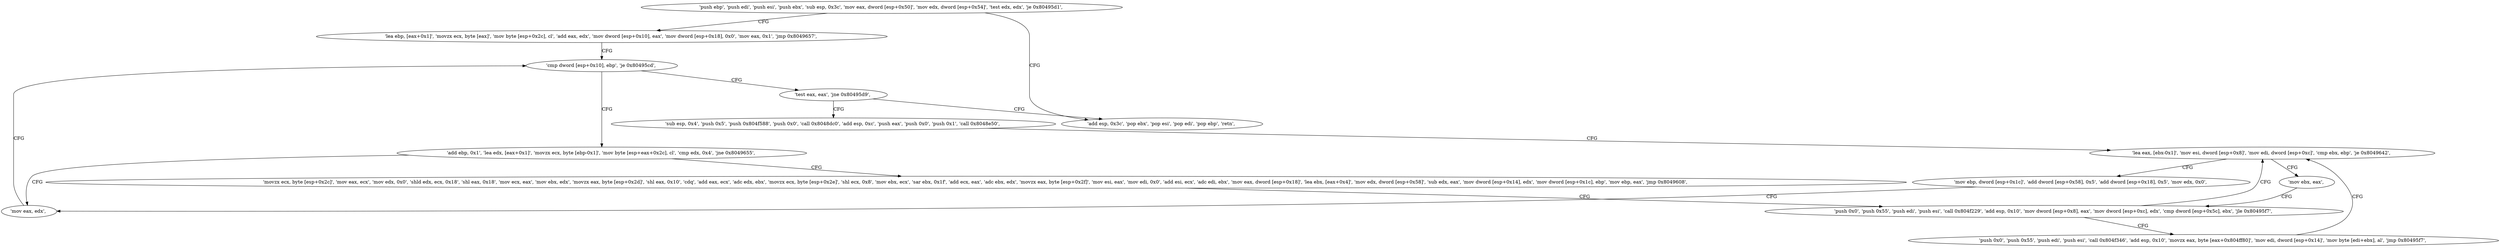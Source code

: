digraph "func" {
"134518168" [label = "'push ebp', 'push edi', 'push esi', 'push ebx', 'sub esp, 0x3c', 'mov eax, dword [esp+0x50]', 'mov edx, dword [esp+0x54]', 'test edx, edx', 'je 0x80495d1', " ]
"134518225" [label = "'add esp, 0x3c', 'pop ebx', 'pop esi', 'pop edi', 'pop ebp', 'retn', " ]
"134518187" [label = "'lea ebp, [eax+0x1]', 'movzx ecx, byte [eax]', 'mov byte [esp+0x2c], cl', 'add eax, edx', 'mov dword [esp+0x10], eax', 'mov dword [esp+0x18], 0x0', 'mov eax, 0x1', 'jmp 0x8049657', " ]
"134518359" [label = "'cmp dword [esp+0x10], ebp', 'je 0x80495cd', " ]
"134518221" [label = "'test eax, eax', 'jne 0x80495d9', " ]
"134518369" [label = "'add ebp, 0x1', 'lea edx, [eax+0x1]', 'movzx ecx, byte [ebp-0x1]', 'mov byte [esp+eax+0x2c], cl', 'cmp edx, 0x4', 'jne 0x8049655', " ]
"134518233" [label = "'sub esp, 0x4', 'push 0x5', 'push 0x804f588', 'push 0x0', 'call 0x8048dc0', 'add esp, 0xc', 'push eax', 'push 0x0', 'push 0x1', 'call 0x8048e50', " ]
"134518357" [label = "'mov eax, edx', " ]
"134518388" [label = "'movzx ecx, byte [esp+0x2c]', 'mov eax, ecx', 'mov edx, 0x0', 'shld edx, ecx, 0x18', 'shl eax, 0x18', 'mov ecx, eax', 'mov ebx, edx', 'movzx eax, byte [esp+0x2d]', 'shl eax, 0x10', 'cdq', 'add eax, ecx', 'adc edx, ebx', 'movzx ecx, byte [esp+0x2e]', 'shl ecx, 0x8', 'mov ebx, ecx', 'sar ebx, 0x1f', 'add ecx, eax', 'adc ebx, edx', 'movzx eax, byte [esp+0x2f]', 'mov esi, eax', 'mov edi, 0x0', 'add esi, ecx', 'adc edi, ebx', 'mov eax, dword [esp+0x18]', 'lea ebx, [eax+0x4]', 'mov edx, dword [esp+0x58]', 'sub edx, eax', 'mov dword [esp+0x14], edx', 'mov dword [esp+0x1c], ebp', 'mov ebp, eax', 'jmp 0x8049608', " ]
"134518263" [label = "'lea eax, [ebx-0x1]', 'mov esi, dword [esp+0x8]', 'mov edi, dword [esp+0xc]', 'cmp ebx, ebp', 'je 0x8049642', " ]
"134518280" [label = "'push 0x0', 'push 0x55', 'push edi', 'push esi', 'call 0x804f229', 'add esp, 0x10', 'mov dword [esp+0x8], eax', 'mov dword [esp+0xc], edx', 'cmp dword [esp+0x5c], ebx', 'jle 0x80495f7', " ]
"134518338" [label = "'mov ebp, dword [esp+0x1c]', 'add dword [esp+0x58], 0x5', 'add dword [esp+0x18], 0x5', 'mov edx, 0x0', " ]
"134518278" [label = "'mov ebx, eax', " ]
"134518308" [label = "'push 0x0', 'push 0x55', 'push edi', 'push esi', 'call 0x804f346', 'add esp, 0x10', 'movzx eax, byte [eax+0x804ff80]', 'mov edi, dword [esp+0x14]', 'mov byte [edi+ebx], al', 'jmp 0x80495f7', " ]
"134518168" -> "134518225" [ label = "CFG" ]
"134518168" -> "134518187" [ label = "CFG" ]
"134518187" -> "134518359" [ label = "CFG" ]
"134518359" -> "134518221" [ label = "CFG" ]
"134518359" -> "134518369" [ label = "CFG" ]
"134518221" -> "134518233" [ label = "CFG" ]
"134518221" -> "134518225" [ label = "CFG" ]
"134518369" -> "134518357" [ label = "CFG" ]
"134518369" -> "134518388" [ label = "CFG" ]
"134518233" -> "134518263" [ label = "CFG" ]
"134518357" -> "134518359" [ label = "CFG" ]
"134518388" -> "134518280" [ label = "CFG" ]
"134518263" -> "134518338" [ label = "CFG" ]
"134518263" -> "134518278" [ label = "CFG" ]
"134518280" -> "134518263" [ label = "CFG" ]
"134518280" -> "134518308" [ label = "CFG" ]
"134518338" -> "134518357" [ label = "CFG" ]
"134518278" -> "134518280" [ label = "CFG" ]
"134518308" -> "134518263" [ label = "CFG" ]
}
